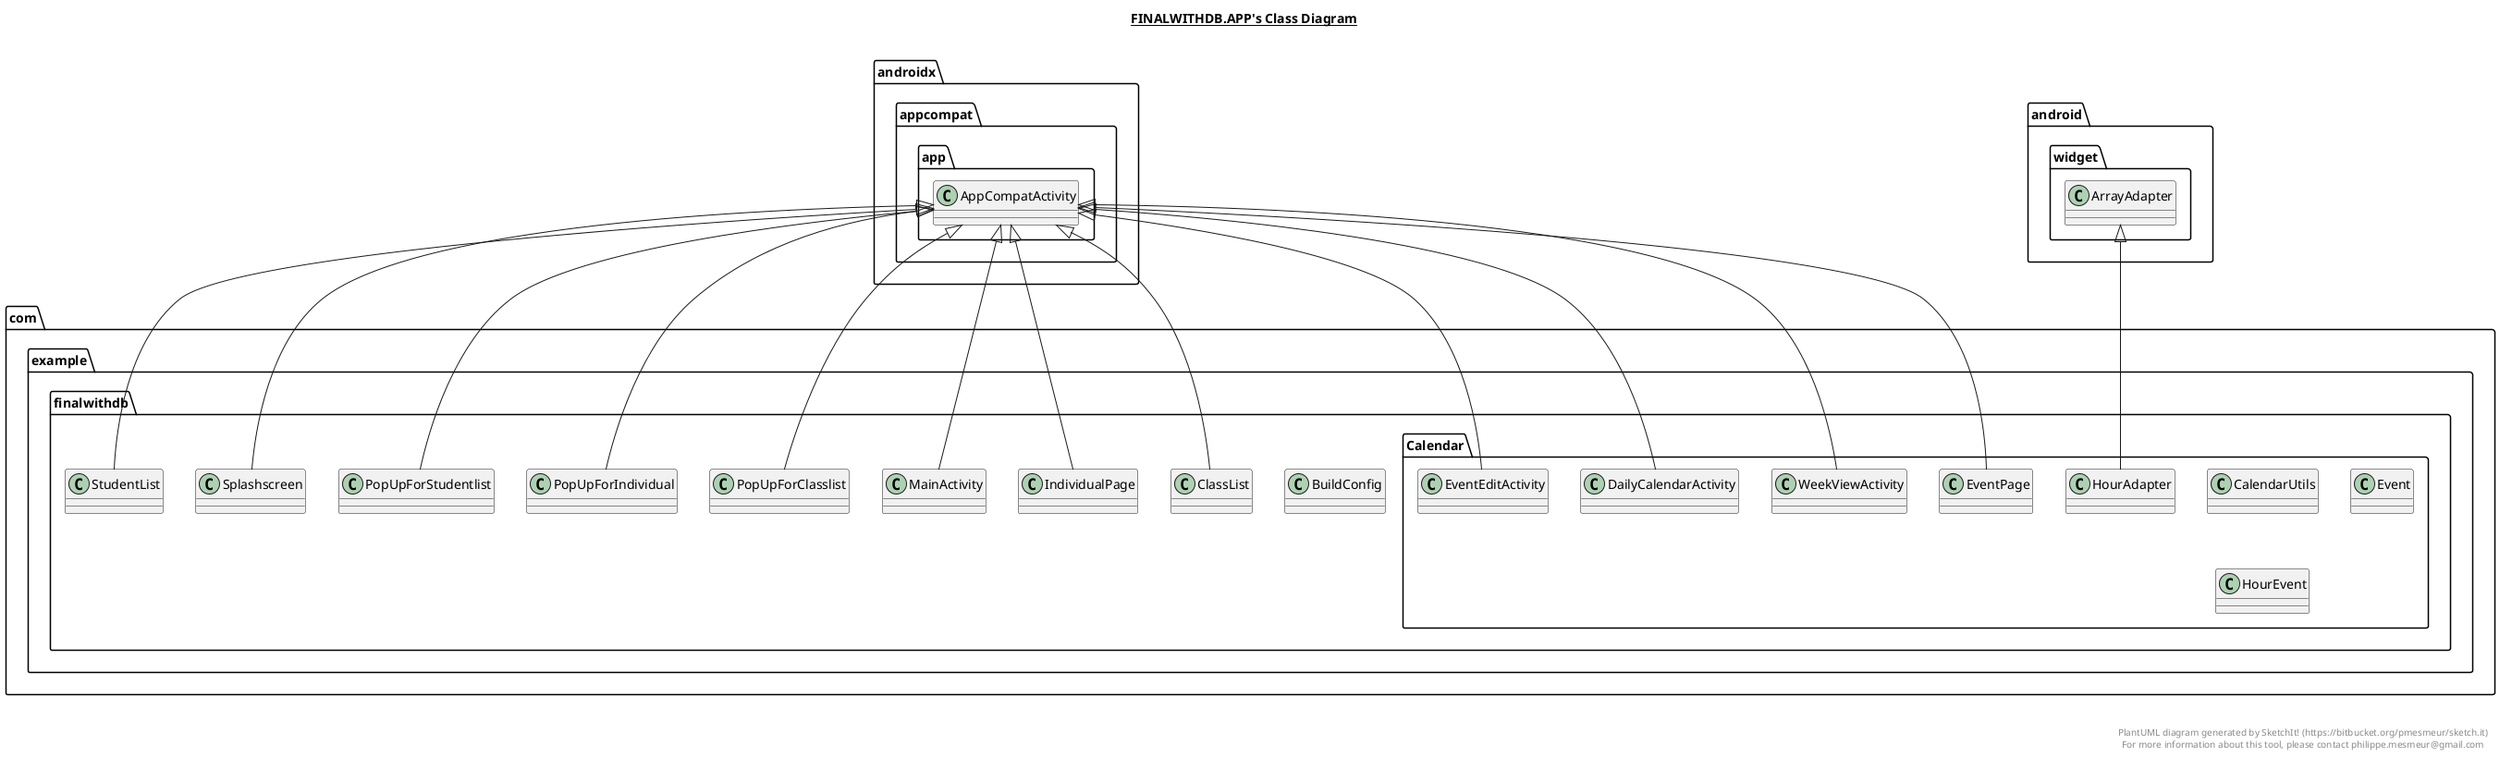 @startuml

title __FINALWITHDB.APP's Class Diagram__\n

  namespace com.example.finalwithdb {
    class com.example.finalwithdb.BuildConfig {
    }
  }
  

  namespace com.example.finalwithdb {
    namespace Calendar {
      class com.example.finalwithdb.Calendar.CalendarUtils {
      }
    }
  }
  

  namespace com.example.finalwithdb {
    namespace Calendar {
      class com.example.finalwithdb.Calendar.DailyCalendarActivity {
      }
    }
  }
  

  namespace com.example.finalwithdb {
    namespace Calendar {
      class com.example.finalwithdb.Calendar.Event {
      }
    }
  }
  

  namespace com.example.finalwithdb {
    namespace Calendar {
      class com.example.finalwithdb.Calendar.EventEditActivity {
      }
    }
  }
  

  namespace com.example.finalwithdb {
    namespace Calendar {
      class com.example.finalwithdb.Calendar.EventPage {
      }
    }
  }
  

  namespace com.example.finalwithdb {
    namespace Calendar {
      class com.example.finalwithdb.Calendar.HourAdapter {
      }
    }
  }
  

  namespace com.example.finalwithdb {
    namespace Calendar {
      class com.example.finalwithdb.Calendar.HourEvent {
      }
    }
  }
  

  namespace com.example.finalwithdb {
    namespace Calendar {
      class com.example.finalwithdb.Calendar.WeekViewActivity {
      }
    }
  }
  

  namespace com.example.finalwithdb {
    class com.example.finalwithdb.ClassList {
    }
  }
  

  namespace com.example.finalwithdb {
    class com.example.finalwithdb.IndividualPage {
    }
  }
  

  namespace com.example.finalwithdb {
    class com.example.finalwithdb.MainActivity {
    }
  }
  

  namespace com.example.finalwithdb {
    class com.example.finalwithdb.PopUpForClasslist {
    }
  }
  

  namespace com.example.finalwithdb {
    class com.example.finalwithdb.PopUpForIndividual {
    }
  }
  

  namespace com.example.finalwithdb {
    class com.example.finalwithdb.PopUpForStudentlist {
    }
  }
  

  namespace com.example.finalwithdb {
    class com.example.finalwithdb.Splashscreen {
    }
  }
  

  namespace com.example.finalwithdb {
    class com.example.finalwithdb.StudentList {
    }
  }
  

  com.example.finalwithdb.Calendar.DailyCalendarActivity -up-|> androidx.appcompat.app.AppCompatActivity
  com.example.finalwithdb.Calendar.EventEditActivity -up-|> androidx.appcompat.app.AppCompatActivity
  com.example.finalwithdb.Calendar.EventPage -up-|> androidx.appcompat.app.AppCompatActivity
  com.example.finalwithdb.Calendar.HourAdapter -up-|> android.widget.ArrayAdapter
  com.example.finalwithdb.Calendar.WeekViewActivity .up.|> com.example.finalwithdb.Calendar.CalendarUtils.CalendarAdapter.OnItemListener
  com.example.finalwithdb.Calendar.WeekViewActivity -up-|> androidx.appcompat.app.AppCompatActivity
  com.example.finalwithdb.ClassList -up-|> androidx.appcompat.app.AppCompatActivity
  com.example.finalwithdb.IndividualPage -up-|> androidx.appcompat.app.AppCompatActivity
  com.example.finalwithdb.MainActivity .up.|> com.example.finalwithdb.Calendar.CalendarUtils.CalendarAdapter.OnItemListener
  com.example.finalwithdb.MainActivity -up-|> androidx.appcompat.app.AppCompatActivity
  com.example.finalwithdb.PopUpForClasslist -up-|> androidx.appcompat.app.AppCompatActivity
  com.example.finalwithdb.PopUpForIndividual -up-|> androidx.appcompat.app.AppCompatActivity
  com.example.finalwithdb.PopUpForStudentlist -up-|> androidx.appcompat.app.AppCompatActivity
  com.example.finalwithdb.Splashscreen -up-|> androidx.appcompat.app.AppCompatActivity
  com.example.finalwithdb.StudentList -up-|> androidx.appcompat.app.AppCompatActivity


right footer


PlantUML diagram generated by SketchIt! (https://bitbucket.org/pmesmeur/sketch.it)
For more information about this tool, please contact philippe.mesmeur@gmail.com
endfooter

@enduml
